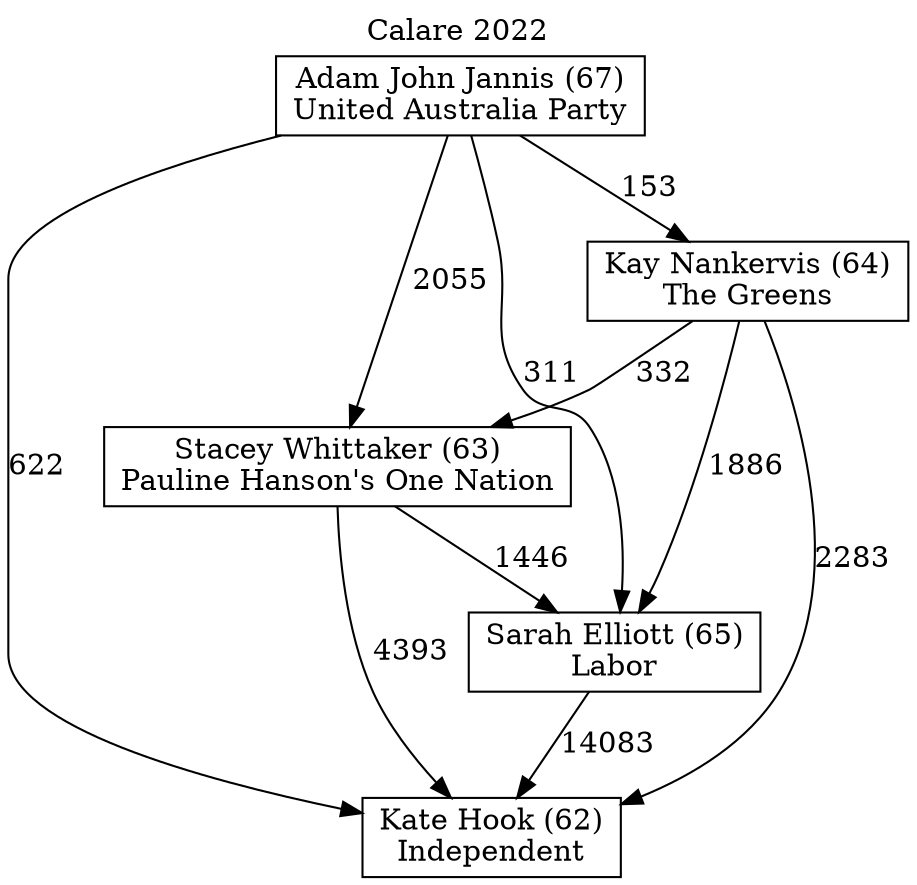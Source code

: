 // House preference flow
digraph "Kate Hook (62)_Calare_2022" {
	graph [label="Calare 2022" labelloc=t mclimit=10]
	node [shape=box]
	"Adam John Jannis (67)" [label="Adam John Jannis (67)
United Australia Party"]
	"Sarah Elliott (65)" [label="Sarah Elliott (65)
Labor"]
	"Stacey Whittaker (63)" [label="Stacey Whittaker (63)
Pauline Hanson's One Nation"]
	"Kay Nankervis (64)" [label="Kay Nankervis (64)
The Greens"]
	"Kate Hook (62)" [label="Kate Hook (62)
Independent"]
	"Kay Nankervis (64)" -> "Stacey Whittaker (63)" [label=332]
	"Kay Nankervis (64)" -> "Sarah Elliott (65)" [label=1886]
	"Stacey Whittaker (63)" -> "Sarah Elliott (65)" [label=1446]
	"Adam John Jannis (67)" -> "Sarah Elliott (65)" [label=311]
	"Adam John Jannis (67)" -> "Kate Hook (62)" [label=622]
	"Stacey Whittaker (63)" -> "Kate Hook (62)" [label=4393]
	"Kay Nankervis (64)" -> "Kate Hook (62)" [label=2283]
	"Sarah Elliott (65)" -> "Kate Hook (62)" [label=14083]
	"Adam John Jannis (67)" -> "Stacey Whittaker (63)" [label=2055]
	"Adam John Jannis (67)" -> "Kay Nankervis (64)" [label=153]
}
